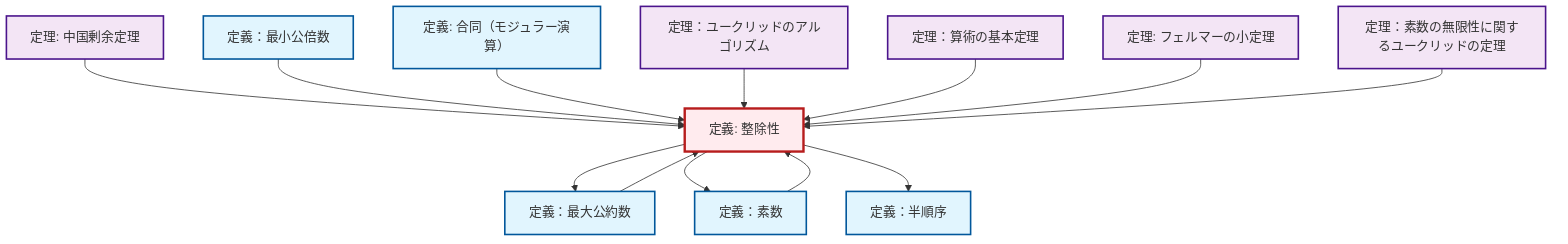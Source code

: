 graph TD
    classDef definition fill:#e1f5fe,stroke:#01579b,stroke-width:2px
    classDef theorem fill:#f3e5f5,stroke:#4a148c,stroke-width:2px
    classDef axiom fill:#fff3e0,stroke:#e65100,stroke-width:2px
    classDef example fill:#e8f5e9,stroke:#1b5e20,stroke-width:2px
    classDef current fill:#ffebee,stroke:#b71c1c,stroke-width:3px
    thm-fermat-little["定理: フェルマーの小定理"]:::theorem
    thm-euclidean-algorithm["定理：ユークリッドのアルゴリズム"]:::theorem
    def-gcd["定義：最大公約数"]:::definition
    thm-chinese-remainder["定理: 中国剰余定理"]:::theorem
    def-divisibility["定義: 整除性"]:::definition
    def-prime["定義：素数"]:::definition
    def-partial-order["定義：半順序"]:::definition
    thm-fundamental-arithmetic["定理：算術の基本定理"]:::theorem
    def-congruence["定義: 合同（モジュラー演算）"]:::definition
    thm-euclid-infinitude-primes["定理：素数の無限性に関するユークリッドの定理"]:::theorem
    def-lcm["定義：最小公倍数"]:::definition
    def-divisibility --> def-gcd
    def-prime --> def-divisibility
    def-divisibility --> def-prime
    thm-chinese-remainder --> def-divisibility
    def-divisibility --> def-partial-order
    def-lcm --> def-divisibility
    def-congruence --> def-divisibility
    def-gcd --> def-divisibility
    thm-euclidean-algorithm --> def-divisibility
    thm-fundamental-arithmetic --> def-divisibility
    thm-fermat-little --> def-divisibility
    thm-euclid-infinitude-primes --> def-divisibility
    class def-divisibility current